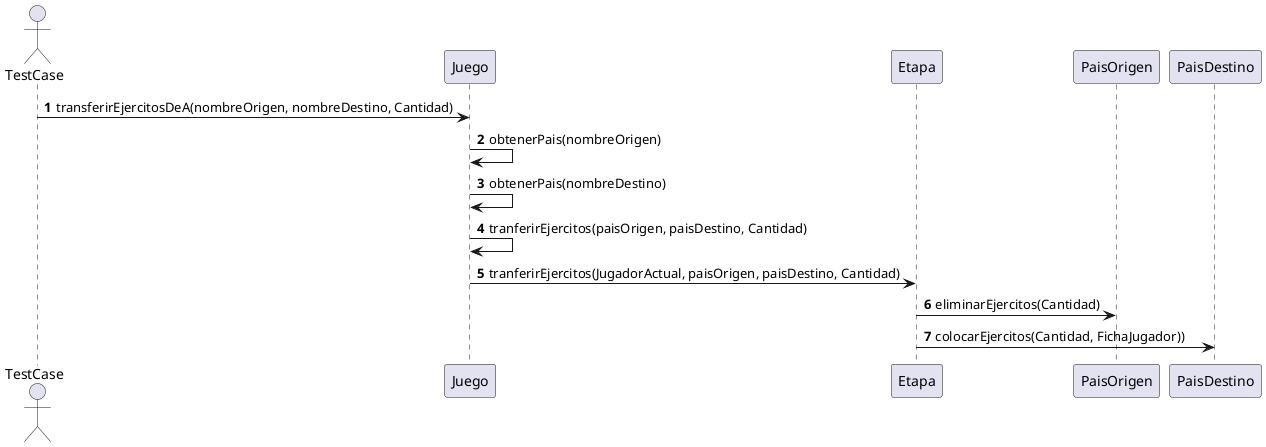 @startuml
autonumber
Actor TestCase
TestCase -> Juego:transferirEjercitosDeA(nombreOrigen, nombreDestino, Cantidad)
"Juego"-> "Juego":obtenerPais(nombreOrigen)
"Juego"-> "Juego":obtenerPais(nombreDestino)
"Juego"-> "Juego":tranferirEjercitos(paisOrigen, paisDestino, Cantidad)
"Juego"-> "Etapa": tranferirEjercitos(JugadorActual, paisOrigen, paisDestino, Cantidad)
"Etapa"-> "PaisOrigen": eliminarEjercitos(Cantidad)
"Etapa"-> "PaisDestino": colocarEjercitos(Cantidad, FichaJugador))

@enduml
